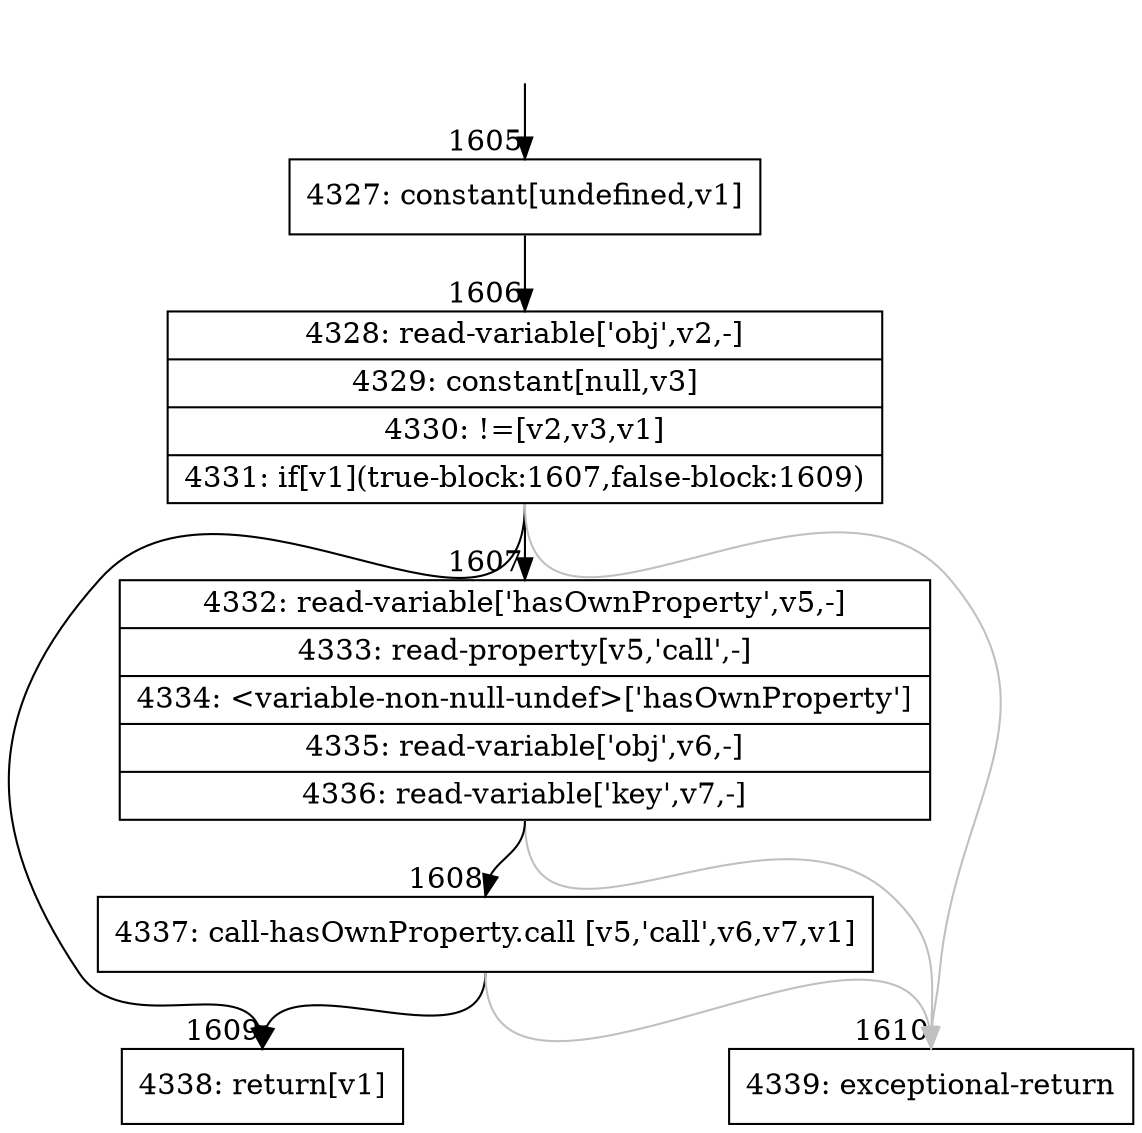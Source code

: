digraph {
rankdir="TD"
BB_entry133[shape=none,label=""];
BB_entry133 -> BB1605 [tailport=s, headport=n, headlabel="    1605"]
BB1605 [shape=record label="{4327: constant[undefined,v1]}" ] 
BB1605 -> BB1606 [tailport=s, headport=n, headlabel="      1606"]
BB1606 [shape=record label="{4328: read-variable['obj',v2,-]|4329: constant[null,v3]|4330: !=[v2,v3,v1]|4331: if[v1](true-block:1607,false-block:1609)}" ] 
BB1606 -> BB1609 [tailport=s, headport=n, headlabel="      1609"]
BB1606 -> BB1607 [tailport=s, headport=n, headlabel="      1607"]
BB1606 -> BB1610 [tailport=s, headport=n, color=gray, headlabel="      1610"]
BB1607 [shape=record label="{4332: read-variable['hasOwnProperty',v5,-]|4333: read-property[v5,'call',-]|4334: \<variable-non-null-undef\>['hasOwnProperty']|4335: read-variable['obj',v6,-]|4336: read-variable['key',v7,-]}" ] 
BB1607 -> BB1608 [tailport=s, headport=n, headlabel="      1608"]
BB1607 -> BB1610 [tailport=s, headport=n, color=gray]
BB1608 [shape=record label="{4337: call-hasOwnProperty.call [v5,'call',v6,v7,v1]}" ] 
BB1608 -> BB1609 [tailport=s, headport=n]
BB1608 -> BB1610 [tailport=s, headport=n, color=gray]
BB1609 [shape=record label="{4338: return[v1]}" ] 
BB1610 [shape=record label="{4339: exceptional-return}" ] 
//#$~ 1309
}
